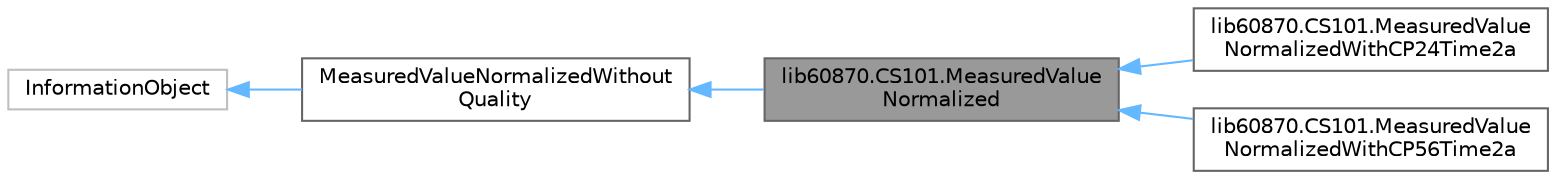 digraph "lib60870.CS101.MeasuredValueNormalized"
{
 // LATEX_PDF_SIZE
  bgcolor="transparent";
  edge [fontname=Helvetica,fontsize=10,labelfontname=Helvetica,labelfontsize=10];
  node [fontname=Helvetica,fontsize=10,shape=box,height=0.2,width=0.4];
  rankdir="LR";
  Node1 [id="Node000001",label="lib60870.CS101.MeasuredValue\lNormalized",height=0.2,width=0.4,color="gray40", fillcolor="grey60", style="filled", fontcolor="black",tooltip="Measured value normalized information object (M_ME_NA_1)"];
  Node2 -> Node1 [id="edge1_Node000001_Node000002",dir="back",color="steelblue1",style="solid",tooltip=" "];
  Node2 [id="Node000002",label="MeasuredValueNormalizedWithout\lQuality",height=0.2,width=0.4,color="gray40", fillcolor="white", style="filled",URL="$classlib60870_1_1_c_s101_1_1_measured_value_normalized_without_quality.html",tooltip="Measured value normalized without quality information object (M_ME_ND_1)"];
  Node3 -> Node2 [id="edge2_Node000002_Node000003",dir="back",color="steelblue1",style="solid",tooltip=" "];
  Node3 [id="Node000003",label="InformationObject",height=0.2,width=0.4,color="grey75", fillcolor="white", style="filled",URL="$classlib60870_1_1_c_s101_1_1_information_object.html",tooltip=" "];
  Node1 -> Node4 [id="edge3_Node000001_Node000004",dir="back",color="steelblue1",style="solid",tooltip=" "];
  Node4 [id="Node000004",label="lib60870.CS101.MeasuredValue\lNormalizedWithCP24Time2a",height=0.2,width=0.4,color="gray40", fillcolor="white", style="filled",URL="$classlib60870_1_1_c_s101_1_1_measured_value_normalized_with_c_p24_time2a.html",tooltip="Measured value normalized with CP24Time2a time tag (M_ME_TA_1)"];
  Node1 -> Node5 [id="edge4_Node000001_Node000005",dir="back",color="steelblue1",style="solid",tooltip=" "];
  Node5 [id="Node000005",label="lib60870.CS101.MeasuredValue\lNormalizedWithCP56Time2a",height=0.2,width=0.4,color="gray40", fillcolor="white", style="filled",URL="$classlib60870_1_1_c_s101_1_1_measured_value_normalized_with_c_p56_time2a.html",tooltip="Measured value normalized with CP56Time2a time tag (M_ME_TD_1)"];
}
